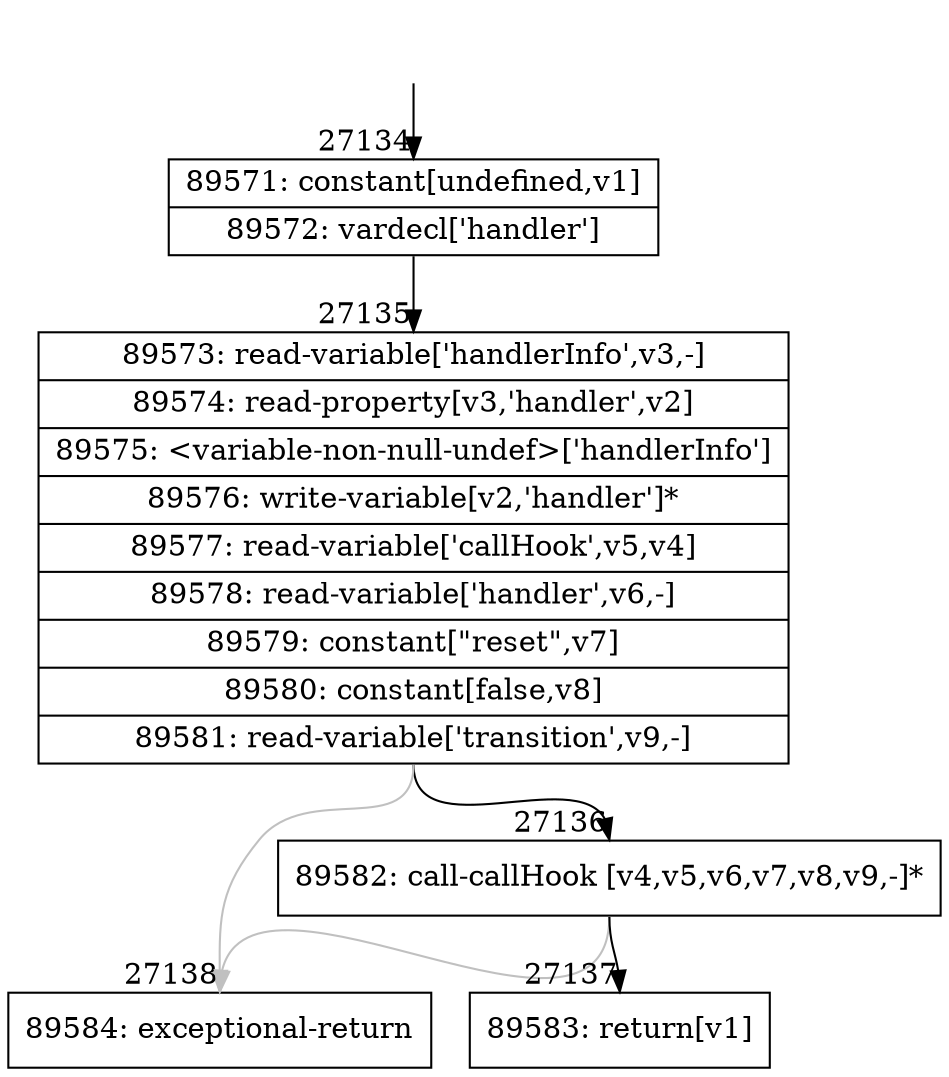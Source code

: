 digraph {
rankdir="TD"
BB_entry2380[shape=none,label=""];
BB_entry2380 -> BB27134 [tailport=s, headport=n, headlabel="    27134"]
BB27134 [shape=record label="{89571: constant[undefined,v1]|89572: vardecl['handler']}" ] 
BB27134 -> BB27135 [tailport=s, headport=n, headlabel="      27135"]
BB27135 [shape=record label="{89573: read-variable['handlerInfo',v3,-]|89574: read-property[v3,'handler',v2]|89575: \<variable-non-null-undef\>['handlerInfo']|89576: write-variable[v2,'handler']*|89577: read-variable['callHook',v5,v4]|89578: read-variable['handler',v6,-]|89579: constant[\"reset\",v7]|89580: constant[false,v8]|89581: read-variable['transition',v9,-]}" ] 
BB27135 -> BB27136 [tailport=s, headport=n, headlabel="      27136"]
BB27135 -> BB27138 [tailport=s, headport=n, color=gray, headlabel="      27138"]
BB27136 [shape=record label="{89582: call-callHook [v4,v5,v6,v7,v8,v9,-]*}" ] 
BB27136 -> BB27137 [tailport=s, headport=n, headlabel="      27137"]
BB27136 -> BB27138 [tailport=s, headport=n, color=gray]
BB27137 [shape=record label="{89583: return[v1]}" ] 
BB27138 [shape=record label="{89584: exceptional-return}" ] 
//#$~ 48929
}
